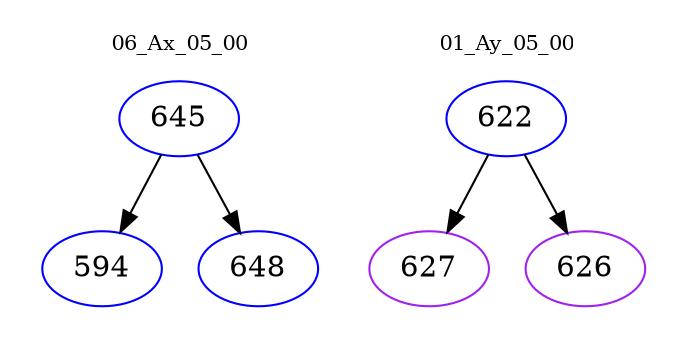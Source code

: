 digraph{
subgraph cluster_0 {
color = white
label = "06_Ax_05_00";
fontsize=10;
T0_645 [label="645", color="blue"]
T0_645 -> T0_594 [color="black"]
T0_594 [label="594", color="blue"]
T0_645 -> T0_648 [color="black"]
T0_648 [label="648", color="blue"]
}
subgraph cluster_1 {
color = white
label = "01_Ay_05_00";
fontsize=10;
T1_622 [label="622", color="blue"]
T1_622 -> T1_627 [color="black"]
T1_627 [label="627", color="purple"]
T1_622 -> T1_626 [color="black"]
T1_626 [label="626", color="purple"]
}
}
